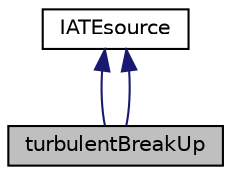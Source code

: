 digraph "turbulentBreakUp"
{
  bgcolor="transparent";
  edge [fontname="Helvetica",fontsize="10",labelfontname="Helvetica",labelfontsize="10"];
  node [fontname="Helvetica",fontsize="10",shape=record];
  Node0 [label="turbulentBreakUp",height=0.2,width=0.4,color="black", fillcolor="grey75", style="filled", fontcolor="black"];
  Node1 -> Node0 [dir="back",color="midnightblue",fontsize="10",style="solid",fontname="Helvetica"];
  Node1 [label="IATEsource",height=0.2,width=0.4,color="black",URL="$a33645.html",tooltip="IATE (Interfacial Area Transport Equation) bubble diameter model run-time selectable sources..."];
  Node1 -> Node0 [dir="back",color="midnightblue",fontsize="10",style="solid",fontname="Helvetica"];
}

